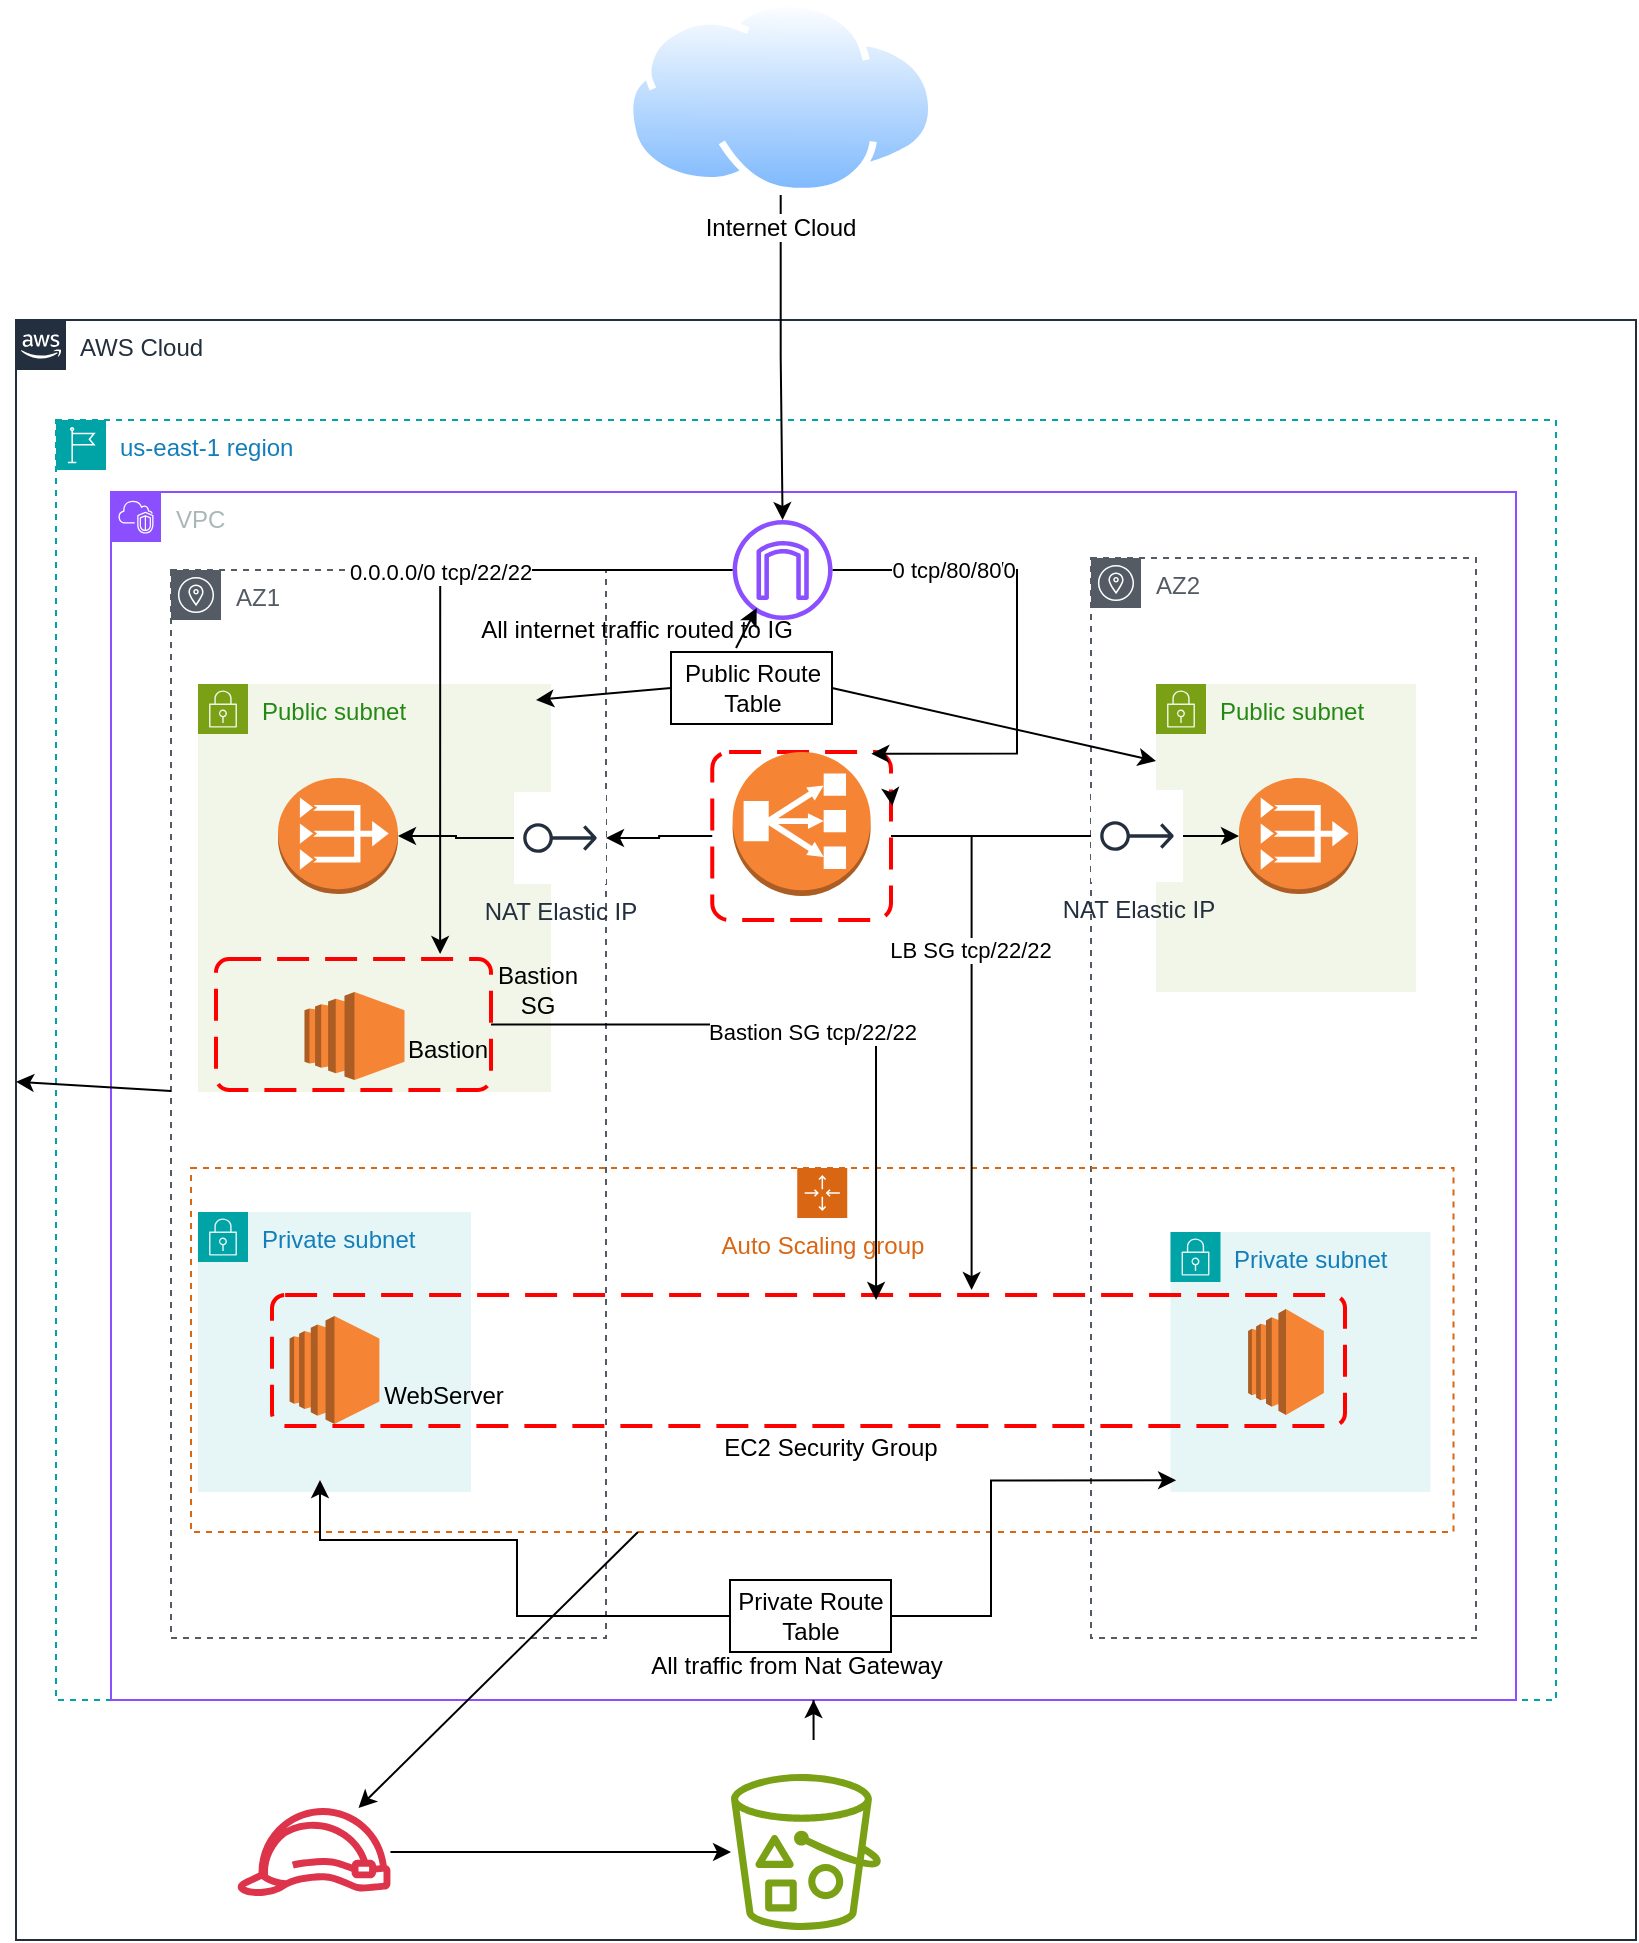 <mxfile version="24.6.4" type="device">
  <diagram id="Ht1M8jgEwFfnCIfOTk4-" name="Page-1">
    <mxGraphModel dx="954" dy="1444" grid="1" gridSize="10" guides="1" tooltips="1" connect="1" arrows="1" fold="1" page="1" pageScale="1" pageWidth="1169" pageHeight="827" math="0" shadow="0">
      <root>
        <mxCell id="0" />
        <mxCell id="1" parent="0" />
        <mxCell id="UEzPUAAOIrF-is8g5C7q-74" value="AWS Cloud" style="points=[[0,0],[0.25,0],[0.5,0],[0.75,0],[1,0],[1,0.25],[1,0.5],[1,0.75],[1,1],[0.75,1],[0.5,1],[0.25,1],[0,1],[0,0.75],[0,0.5],[0,0.25]];outlineConnect=0;gradientColor=none;html=1;whiteSpace=wrap;fontSize=12;fontStyle=0;shape=mxgraph.aws4.group;grIcon=mxgraph.aws4.group_aws_cloud_alt;strokeColor=#232F3E;fillColor=none;verticalAlign=top;align=left;spacingLeft=30;fontColor=#232F3E;dashed=0;labelBackgroundColor=#ffffff;container=1;pointerEvents=0;collapsible=0;recursiveResize=0;" parent="1" vertex="1">
          <mxGeometry x="30" y="-10" width="810" height="810" as="geometry" />
        </mxCell>
        <mxCell id="4zRke8CRrw9mpxlsunHC-11" value="us-east-1 region" style="points=[[0,0],[0.25,0],[0.5,0],[0.75,0],[1,0],[1,0.25],[1,0.5],[1,0.75],[1,1],[0.75,1],[0.5,1],[0.25,1],[0,1],[0,0.75],[0,0.5],[0,0.25]];outlineConnect=0;gradientColor=none;html=1;whiteSpace=wrap;fontSize=12;fontStyle=0;container=1;pointerEvents=0;collapsible=0;recursiveResize=0;shape=mxgraph.aws4.group;grIcon=mxgraph.aws4.group_region;strokeColor=#00A4A6;fillColor=none;verticalAlign=top;align=left;spacingLeft=30;fontColor=#147EBA;dashed=1;" vertex="1" parent="UEzPUAAOIrF-is8g5C7q-74">
          <mxGeometry x="20" y="50" width="750" height="640" as="geometry" />
        </mxCell>
        <mxCell id="4zRke8CRrw9mpxlsunHC-9" value="VPC" style="points=[[0,0],[0.25,0],[0.5,0],[0.75,0],[1,0],[1,0.25],[1,0.5],[1,0.75],[1,1],[0.75,1],[0.5,1],[0.25,1],[0,1],[0,0.75],[0,0.5],[0,0.25]];outlineConnect=0;gradientColor=none;html=1;whiteSpace=wrap;fontSize=12;fontStyle=0;container=1;pointerEvents=0;collapsible=0;recursiveResize=0;shape=mxgraph.aws4.group;grIcon=mxgraph.aws4.group_vpc2;strokeColor=#8C4FFF;fillColor=none;verticalAlign=top;align=left;spacingLeft=30;fontColor=#AAB7B8;dashed=0;" vertex="1" parent="4zRke8CRrw9mpxlsunHC-11">
          <mxGeometry x="27.5" y="36" width="702.5" height="604" as="geometry" />
        </mxCell>
        <mxCell id="4zRke8CRrw9mpxlsunHC-21" value="AZ1" style="sketch=0;outlineConnect=0;gradientColor=none;html=1;whiteSpace=wrap;fontSize=12;fontStyle=0;shape=mxgraph.aws4.group;grIcon=mxgraph.aws4.group_availability_zone;strokeColor=#545B64;fillColor=none;verticalAlign=top;align=left;spacingLeft=30;fontColor=#545B64;dashed=1;" vertex="1" parent="4zRke8CRrw9mpxlsunHC-9">
          <mxGeometry x="30" y="39" width="217.5" height="534" as="geometry" />
        </mxCell>
        <mxCell id="4zRke8CRrw9mpxlsunHC-26" value="Private subnet" style="points=[[0,0],[0.25,0],[0.5,0],[0.75,0],[1,0],[1,0.25],[1,0.5],[1,0.75],[1,1],[0.75,1],[0.5,1],[0.25,1],[0,1],[0,0.75],[0,0.5],[0,0.25]];outlineConnect=0;gradientColor=none;html=1;whiteSpace=wrap;fontSize=12;fontStyle=0;container=1;pointerEvents=0;collapsible=0;recursiveResize=0;shape=mxgraph.aws4.group;grIcon=mxgraph.aws4.group_security_group;grStroke=0;strokeColor=#00A4A6;fillColor=#E6F6F7;verticalAlign=top;align=left;spacingLeft=30;fontColor=#147EBA;dashed=0;" vertex="1" parent="4zRke8CRrw9mpxlsunHC-9">
          <mxGeometry x="43.5" y="360" width="136.5" height="140" as="geometry" />
        </mxCell>
        <mxCell id="4zRke8CRrw9mpxlsunHC-98" value="" style="rounded=1;arcSize=10;dashed=1;strokeColor=#ff0000;fillColor=none;gradientColor=none;dashPattern=8 4;strokeWidth=2;" vertex="1" parent="4zRke8CRrw9mpxlsunHC-9">
          <mxGeometry x="300.63" y="130" width="89.37" height="84" as="geometry" />
        </mxCell>
        <mxCell id="4zRke8CRrw9mpxlsunHC-22" value="AZ2" style="sketch=0;outlineConnect=0;gradientColor=none;html=1;whiteSpace=wrap;fontSize=12;fontStyle=0;shape=mxgraph.aws4.group;grIcon=mxgraph.aws4.group_availability_zone;strokeColor=#545B64;fillColor=none;verticalAlign=top;align=left;spacingLeft=30;fontColor=#545B64;dashed=1;" vertex="1" parent="4zRke8CRrw9mpxlsunHC-9">
          <mxGeometry x="490" y="33" width="192.5" height="540" as="geometry" />
        </mxCell>
        <mxCell id="4zRke8CRrw9mpxlsunHC-27" value="Public subnet" style="points=[[0,0],[0.25,0],[0.5,0],[0.75,0],[1,0],[1,0.25],[1,0.5],[1,0.75],[1,1],[0.75,1],[0.5,1],[0.25,1],[0,1],[0,0.75],[0,0.5],[0,0.25]];outlineConnect=0;gradientColor=none;html=1;whiteSpace=wrap;fontSize=12;fontStyle=0;container=1;pointerEvents=0;collapsible=0;recursiveResize=0;shape=mxgraph.aws4.group;grIcon=mxgraph.aws4.group_security_group;grStroke=0;strokeColor=#7AA116;fillColor=#F2F6E8;verticalAlign=top;align=left;spacingLeft=30;fontColor=#248814;dashed=0;" vertex="1" parent="4zRke8CRrw9mpxlsunHC-9">
          <mxGeometry x="43.5" y="96" width="176.5" height="204" as="geometry" />
        </mxCell>
        <mxCell id="4zRke8CRrw9mpxlsunHC-36" value="" style="outlineConnect=0;dashed=0;verticalLabelPosition=bottom;verticalAlign=top;align=center;html=1;shape=mxgraph.aws3.vpc_nat_gateway;fillColor=#F58536;gradientColor=none;" vertex="1" parent="4zRke8CRrw9mpxlsunHC-27">
          <mxGeometry x="40" y="47" width="60" height="58" as="geometry" />
        </mxCell>
        <mxCell id="4zRke8CRrw9mpxlsunHC-91" value="Bastion SG" style="text;html=1;align=center;verticalAlign=middle;whiteSpace=wrap;rounded=0;" vertex="1" parent="4zRke8CRrw9mpxlsunHC-27">
          <mxGeometry x="140" y="138" width="60" height="30" as="geometry" />
        </mxCell>
        <mxCell id="4zRke8CRrw9mpxlsunHC-38" value="" style="outlineConnect=0;dashed=0;verticalLabelPosition=bottom;verticalAlign=top;align=center;html=1;shape=mxgraph.aws3.ec2;fillColor=#F58534;gradientColor=none;" vertex="1" parent="4zRke8CRrw9mpxlsunHC-9">
          <mxGeometry x="89.31" y="412" width="44.88" height="54" as="geometry" />
        </mxCell>
        <mxCell id="4zRke8CRrw9mpxlsunHC-32" value="Public subnet" style="points=[[0,0],[0.25,0],[0.5,0],[0.75,0],[1,0],[1,0.25],[1,0.5],[1,0.75],[1,1],[0.75,1],[0.5,1],[0.25,1],[0,1],[0,0.75],[0,0.5],[0,0.25]];outlineConnect=0;gradientColor=none;html=1;whiteSpace=wrap;fontSize=12;fontStyle=0;container=1;pointerEvents=0;collapsible=0;recursiveResize=0;shape=mxgraph.aws4.group;grIcon=mxgraph.aws4.group_security_group;grStroke=0;strokeColor=#7AA116;fillColor=#F2F6E8;verticalAlign=top;align=left;spacingLeft=30;fontColor=#248814;dashed=0;" vertex="1" parent="4zRke8CRrw9mpxlsunHC-9">
          <mxGeometry x="522.5" y="96" width="130" height="154" as="geometry" />
        </mxCell>
        <mxCell id="4zRke8CRrw9mpxlsunHC-37" value="" style="outlineConnect=0;dashed=0;verticalLabelPosition=bottom;verticalAlign=top;align=center;html=1;shape=mxgraph.aws3.vpc_nat_gateway;fillColor=#F58536;gradientColor=none;" vertex="1" parent="4zRke8CRrw9mpxlsunHC-32">
          <mxGeometry x="41.5" y="47" width="59.5" height="58" as="geometry" />
        </mxCell>
        <mxCell id="4zRke8CRrw9mpxlsunHC-29" value="Private subnet" style="points=[[0,0],[0.25,0],[0.5,0],[0.75,0],[1,0],[1,0.25],[1,0.5],[1,0.75],[1,1],[0.75,1],[0.5,1],[0.25,1],[0,1],[0,0.75],[0,0.5],[0,0.25]];outlineConnect=0;gradientColor=none;html=1;whiteSpace=wrap;fontSize=12;fontStyle=0;container=1;pointerEvents=0;collapsible=0;recursiveResize=0;shape=mxgraph.aws4.group;grIcon=mxgraph.aws4.group_security_group;grStroke=0;strokeColor=#00A4A6;fillColor=#E6F6F7;verticalAlign=top;align=left;spacingLeft=30;fontColor=#147EBA;dashed=0;" vertex="1" parent="4zRke8CRrw9mpxlsunHC-9">
          <mxGeometry x="529.75" y="370" width="130" height="130" as="geometry" />
        </mxCell>
        <mxCell id="4zRke8CRrw9mpxlsunHC-39" value="" style="outlineConnect=0;dashed=0;verticalLabelPosition=bottom;verticalAlign=top;align=center;html=1;shape=mxgraph.aws3.ec2;fillColor=#F58534;gradientColor=none;" vertex="1" parent="4zRke8CRrw9mpxlsunHC-29">
          <mxGeometry x="38.81" y="38.5" width="37.88" height="53" as="geometry" />
        </mxCell>
        <mxCell id="4zRke8CRrw9mpxlsunHC-35" value="" style="sketch=0;outlineConnect=0;fontColor=#232F3E;gradientColor=none;fillColor=#8C4FFF;strokeColor=none;dashed=0;verticalLabelPosition=bottom;verticalAlign=top;align=center;html=1;fontSize=12;fontStyle=0;aspect=fixed;pointerEvents=1;shape=mxgraph.aws4.internet_gateway;" vertex="1" parent="4zRke8CRrw9mpxlsunHC-9">
          <mxGeometry x="310.82" y="14" width="50" height="50" as="geometry" />
        </mxCell>
        <mxCell id="4zRke8CRrw9mpxlsunHC-78" value="Auto Scaling group" style="points=[[0,0],[0.25,0],[0.5,0],[0.75,0],[1,0],[1,0.25],[1,0.5],[1,0.75],[1,1],[0.75,1],[0.5,1],[0.25,1],[0,1],[0,0.75],[0,0.5],[0,0.25]];outlineConnect=0;gradientColor=none;html=1;whiteSpace=wrap;fontSize=12;fontStyle=0;container=1;pointerEvents=0;collapsible=0;recursiveResize=0;shape=mxgraph.aws4.groupCenter;grIcon=mxgraph.aws4.group_auto_scaling_group;grStroke=1;strokeColor=#D86613;fillColor=none;verticalAlign=top;align=center;fontColor=#D86613;dashed=1;spacingTop=25;" vertex="1" parent="4zRke8CRrw9mpxlsunHC-9">
          <mxGeometry x="40" y="338" width="631.25" height="182" as="geometry" />
        </mxCell>
        <mxCell id="4zRke8CRrw9mpxlsunHC-82" value="EC2 Security Group" style="text;html=1;align=center;verticalAlign=middle;whiteSpace=wrap;rounded=0;" vertex="1" parent="4zRke8CRrw9mpxlsunHC-78">
          <mxGeometry x="248.5" y="125" width="142.5" height="30" as="geometry" />
        </mxCell>
        <mxCell id="4zRke8CRrw9mpxlsunHC-89" value="WebServer" style="text;html=1;align=center;verticalAlign=middle;whiteSpace=wrap;rounded=0;" vertex="1" parent="4zRke8CRrw9mpxlsunHC-78">
          <mxGeometry x="96.5" y="99" width="60" height="30" as="geometry" />
        </mxCell>
        <mxCell id="4zRke8CRrw9mpxlsunHC-80" value="" style="rounded=1;arcSize=10;dashed=1;strokeColor=#ff0000;fillColor=none;gradientColor=none;dashPattern=8 4;strokeWidth=2;" vertex="1" parent="4zRke8CRrw9mpxlsunHC-78">
          <mxGeometry x="40.5" y="63.5" width="536.5" height="65.5" as="geometry" />
        </mxCell>
        <mxCell id="4zRke8CRrw9mpxlsunHC-87" value="" style="outlineConnect=0;dashed=0;verticalLabelPosition=bottom;verticalAlign=top;align=center;html=1;shape=mxgraph.aws3.ec2;fillColor=#F58534;gradientColor=none;" vertex="1" parent="4zRke8CRrw9mpxlsunHC-9">
          <mxGeometry x="96.75" y="250" width="50" height="44" as="geometry" />
        </mxCell>
        <mxCell id="4zRke8CRrw9mpxlsunHC-88" value="Bastion" style="text;html=1;align=center;verticalAlign=middle;whiteSpace=wrap;rounded=0;" vertex="1" parent="4zRke8CRrw9mpxlsunHC-9">
          <mxGeometry x="138.5" y="264" width="60" height="30" as="geometry" />
        </mxCell>
        <mxCell id="4zRke8CRrw9mpxlsunHC-90" value="" style="rounded=1;arcSize=10;dashed=1;strokeColor=#ff0000;fillColor=none;gradientColor=none;dashPattern=8 4;strokeWidth=2;" vertex="1" parent="4zRke8CRrw9mpxlsunHC-9">
          <mxGeometry x="52.5" y="233.5" width="137.5" height="65.5" as="geometry" />
        </mxCell>
        <mxCell id="4zRke8CRrw9mpxlsunHC-95" style="edgeStyle=orthogonalEdgeStyle;rounded=0;orthogonalLoop=1;jettySize=auto;html=1;exitX=1;exitY=0.5;exitDx=0;exitDy=0;entryX=0.563;entryY=0.038;entryDx=0;entryDy=0;entryPerimeter=0;" edge="1" parent="4zRke8CRrw9mpxlsunHC-9" source="4zRke8CRrw9mpxlsunHC-90" target="4zRke8CRrw9mpxlsunHC-80">
          <mxGeometry relative="1" as="geometry" />
        </mxCell>
        <mxCell id="4zRke8CRrw9mpxlsunHC-96" value="Bastion SG tcp/22/22" style="edgeLabel;html=1;align=center;verticalAlign=middle;resizable=0;points=[];" vertex="1" connectable="0" parent="4zRke8CRrw9mpxlsunHC-95">
          <mxGeometry x="-0.034" y="-3" relative="1" as="geometry">
            <mxPoint x="1" as="offset" />
          </mxGeometry>
        </mxCell>
        <mxCell id="4zRke8CRrw9mpxlsunHC-108" style="edgeStyle=orthogonalEdgeStyle;rounded=0;orthogonalLoop=1;jettySize=auto;html=1;exitX=0;exitY=0.5;exitDx=0;exitDy=0;" edge="1" parent="4zRke8CRrw9mpxlsunHC-9" source="4zRke8CRrw9mpxlsunHC-74" target="4zRke8CRrw9mpxlsunHC-36">
          <mxGeometry relative="1" as="geometry" />
        </mxCell>
        <mxCell id="4zRke8CRrw9mpxlsunHC-101" style="edgeStyle=orthogonalEdgeStyle;rounded=0;orthogonalLoop=1;jettySize=auto;html=1;exitX=1;exitY=0.5;exitDx=0;exitDy=0;entryX=0.652;entryY=-0.038;entryDx=0;entryDy=0;entryPerimeter=0;" edge="1" parent="4zRke8CRrw9mpxlsunHC-9" source="4zRke8CRrw9mpxlsunHC-98" target="4zRke8CRrw9mpxlsunHC-80">
          <mxGeometry relative="1" as="geometry" />
        </mxCell>
        <mxCell id="4zRke8CRrw9mpxlsunHC-102" value="LB SG tcp/22/22" style="edgeLabel;html=1;align=center;verticalAlign=middle;resizable=0;points=[];" vertex="1" connectable="0" parent="4zRke8CRrw9mpxlsunHC-101">
          <mxGeometry x="-0.272" y="-1" relative="1" as="geometry">
            <mxPoint as="offset" />
          </mxGeometry>
        </mxCell>
        <mxCell id="4zRke8CRrw9mpxlsunHC-104" style="edgeStyle=orthogonalEdgeStyle;rounded=0;orthogonalLoop=1;jettySize=auto;html=1;exitX=1;exitY=0.25;exitDx=0;exitDy=0;entryX=1.008;entryY=0.32;entryDx=0;entryDy=0;entryPerimeter=0;" edge="1" parent="4zRke8CRrw9mpxlsunHC-9" source="4zRke8CRrw9mpxlsunHC-98" target="4zRke8CRrw9mpxlsunHC-98">
          <mxGeometry relative="1" as="geometry" />
        </mxCell>
        <mxCell id="4zRke8CRrw9mpxlsunHC-109" style="edgeStyle=orthogonalEdgeStyle;rounded=0;orthogonalLoop=1;jettySize=auto;html=1;entryX=0;entryY=0.5;entryDx=0;entryDy=0;entryPerimeter=0;" edge="1" parent="4zRke8CRrw9mpxlsunHC-9" source="4zRke8CRrw9mpxlsunHC-98" target="4zRke8CRrw9mpxlsunHC-37">
          <mxGeometry relative="1" as="geometry" />
        </mxCell>
        <mxCell id="4zRke8CRrw9mpxlsunHC-97" value="" style="outlineConnect=0;dashed=0;verticalLabelPosition=bottom;verticalAlign=top;align=center;html=1;shape=mxgraph.aws3.classic_load_balancer;fillColor=#F58534;gradientColor=none;" vertex="1" parent="4zRke8CRrw9mpxlsunHC-9">
          <mxGeometry x="310.82" y="130" width="69" height="72" as="geometry" />
        </mxCell>
        <mxCell id="4zRke8CRrw9mpxlsunHC-110" value="" style="edgeStyle=orthogonalEdgeStyle;rounded=0;orthogonalLoop=1;jettySize=auto;html=1;exitX=0;exitY=0.5;exitDx=0;exitDy=0;" edge="1" parent="4zRke8CRrw9mpxlsunHC-9" source="4zRke8CRrw9mpxlsunHC-98" target="4zRke8CRrw9mpxlsunHC-74">
          <mxGeometry relative="1" as="geometry">
            <mxPoint x="378.5" y="248" as="sourcePoint" />
            <mxPoint x="221.5" y="248" as="targetPoint" />
          </mxGeometry>
        </mxCell>
        <mxCell id="4zRke8CRrw9mpxlsunHC-74" value="NAT Elastic IP" style="sketch=0;outlineConnect=0;fontColor=#232F3E;gradientColor=none;strokeColor=#232F3E;fillColor=#ffffff;dashed=0;verticalLabelPosition=bottom;verticalAlign=top;align=center;html=1;fontSize=12;fontStyle=0;aspect=fixed;shape=mxgraph.aws4.resourceIcon;resIcon=mxgraph.aws4.elastic_ip_address;" vertex="1" parent="4zRke8CRrw9mpxlsunHC-9">
          <mxGeometry x="201.5" y="150" width="46" height="46" as="geometry" />
        </mxCell>
        <mxCell id="4zRke8CRrw9mpxlsunHC-111" value="NAT Elastic IP" style="sketch=0;outlineConnect=0;fontColor=#232F3E;gradientColor=none;strokeColor=#232F3E;fillColor=#ffffff;dashed=0;verticalLabelPosition=bottom;verticalAlign=top;align=center;html=1;fontSize=12;fontStyle=0;aspect=fixed;shape=mxgraph.aws4.resourceIcon;resIcon=mxgraph.aws4.elastic_ip_address;" vertex="1" parent="4zRke8CRrw9mpxlsunHC-9">
          <mxGeometry x="490" y="149" width="46" height="46" as="geometry" />
        </mxCell>
        <mxCell id="4zRke8CRrw9mpxlsunHC-134" value="Public Route Table" style="whiteSpace=wrap;html=1;align=center;" vertex="1" parent="4zRke8CRrw9mpxlsunHC-9">
          <mxGeometry x="280" y="80" width="80.5" height="36" as="geometry" />
        </mxCell>
        <mxCell id="4zRke8CRrw9mpxlsunHC-92" style="edgeStyle=orthogonalEdgeStyle;rounded=0;orthogonalLoop=1;jettySize=auto;html=1;entryX=0.815;entryY=-0.038;entryDx=0;entryDy=0;entryPerimeter=0;" edge="1" parent="4zRke8CRrw9mpxlsunHC-9" source="4zRke8CRrw9mpxlsunHC-35" target="4zRke8CRrw9mpxlsunHC-90">
          <mxGeometry relative="1" as="geometry" />
        </mxCell>
        <mxCell id="4zRke8CRrw9mpxlsunHC-93" value="0.0.0.0/0 tcp/22/22" style="edgeLabel;html=1;align=center;verticalAlign=middle;resizable=0;points=[];" vertex="1" connectable="0" parent="4zRke8CRrw9mpxlsunHC-92">
          <mxGeometry x="-0.131" relative="1" as="geometry">
            <mxPoint as="offset" />
          </mxGeometry>
        </mxCell>
        <mxCell id="4zRke8CRrw9mpxlsunHC-105" style="edgeStyle=orthogonalEdgeStyle;rounded=0;orthogonalLoop=1;jettySize=auto;html=1;entryX=0.89;entryY=0.01;entryDx=0;entryDy=0;entryPerimeter=0;" edge="1" parent="4zRke8CRrw9mpxlsunHC-9" source="4zRke8CRrw9mpxlsunHC-35" target="4zRke8CRrw9mpxlsunHC-98">
          <mxGeometry relative="1" as="geometry">
            <Array as="points">
              <mxPoint x="453" y="39" />
              <mxPoint x="453" y="131" />
            </Array>
          </mxGeometry>
        </mxCell>
        <mxCell id="4zRke8CRrw9mpxlsunHC-106" value="0.0.0.0/0" style="edgeLabel;html=1;align=center;verticalAlign=middle;resizable=0;points=[];" vertex="1" connectable="0" parent="4zRke8CRrw9mpxlsunHC-105">
          <mxGeometry x="-0.458" relative="1" as="geometry">
            <mxPoint as="offset" />
          </mxGeometry>
        </mxCell>
        <mxCell id="4zRke8CRrw9mpxlsunHC-107" value="0 tcp/80/80" style="edgeLabel;html=1;align=center;verticalAlign=middle;resizable=0;points=[];" vertex="1" connectable="0" parent="4zRke8CRrw9mpxlsunHC-105">
          <mxGeometry x="-0.559" relative="1" as="geometry">
            <mxPoint as="offset" />
          </mxGeometry>
        </mxCell>
        <mxCell id="4zRke8CRrw9mpxlsunHC-136" value="" style="endArrow=classic;html=1;rounded=0;exitX=0.404;exitY=0.111;exitDx=0;exitDy=0;exitPerimeter=0;" edge="1" parent="4zRke8CRrw9mpxlsunHC-9">
          <mxGeometry width="50" height="50" relative="1" as="geometry">
            <mxPoint x="312.522" y="77.996" as="sourcePoint" />
            <mxPoint x="322.876" y="57.999" as="targetPoint" />
          </mxGeometry>
        </mxCell>
        <mxCell id="4zRke8CRrw9mpxlsunHC-139" value="" style="endArrow=classic;html=1;rounded=0;exitX=1;exitY=0.5;exitDx=0;exitDy=0;entryX=0;entryY=0.25;entryDx=0;entryDy=0;" edge="1" parent="4zRke8CRrw9mpxlsunHC-9" source="4zRke8CRrw9mpxlsunHC-134" target="4zRke8CRrw9mpxlsunHC-32">
          <mxGeometry width="50" height="50" relative="1" as="geometry">
            <mxPoint x="652.5" y="344" as="sourcePoint" />
            <mxPoint x="702.5" y="294" as="targetPoint" />
          </mxGeometry>
        </mxCell>
        <mxCell id="4zRke8CRrw9mpxlsunHC-149" style="edgeStyle=orthogonalEdgeStyle;rounded=0;orthogonalLoop=1;jettySize=auto;html=1;exitX=0;exitY=0.5;exitDx=0;exitDy=0;" edge="1" parent="4zRke8CRrw9mpxlsunHC-9" source="4zRke8CRrw9mpxlsunHC-141">
          <mxGeometry relative="1" as="geometry">
            <mxPoint x="104.5" y="494" as="targetPoint" />
            <Array as="points">
              <mxPoint x="203" y="562" />
              <mxPoint x="203" y="524" />
              <mxPoint x="105" y="524" />
            </Array>
          </mxGeometry>
        </mxCell>
        <mxCell id="4zRke8CRrw9mpxlsunHC-141" value="Private Route Table" style="whiteSpace=wrap;html=1;align=center;" vertex="1" parent="4zRke8CRrw9mpxlsunHC-9">
          <mxGeometry x="309.5" y="544" width="80.5" height="36" as="geometry" />
        </mxCell>
        <mxCell id="4zRke8CRrw9mpxlsunHC-142" style="edgeStyle=orthogonalEdgeStyle;rounded=0;orthogonalLoop=1;jettySize=auto;html=1;entryX=0.221;entryY=0.854;entryDx=0;entryDy=0;entryPerimeter=0;" edge="1" parent="4zRke8CRrw9mpxlsunHC-9" source="4zRke8CRrw9mpxlsunHC-141" target="4zRke8CRrw9mpxlsunHC-22">
          <mxGeometry relative="1" as="geometry" />
        </mxCell>
        <mxCell id="4zRke8CRrw9mpxlsunHC-151" value="All internet traffic routed to IG" style="text;html=1;align=center;verticalAlign=middle;resizable=0;points=[];autosize=1;strokeColor=none;fillColor=none;" vertex="1" parent="4zRke8CRrw9mpxlsunHC-9">
          <mxGeometry x="172.5" y="54" width="180" height="30" as="geometry" />
        </mxCell>
        <mxCell id="4zRke8CRrw9mpxlsunHC-19" style="edgeStyle=orthogonalEdgeStyle;rounded=0;orthogonalLoop=1;jettySize=auto;html=1;exitX=0.5;exitY=1;exitDx=0;exitDy=0;" edge="1" parent="4zRke8CRrw9mpxlsunHC-11" source="4zRke8CRrw9mpxlsunHC-9" target="4zRke8CRrw9mpxlsunHC-9">
          <mxGeometry relative="1" as="geometry" />
        </mxCell>
        <mxCell id="4zRke8CRrw9mpxlsunHC-154" value="" style="sketch=0;outlineConnect=0;fontColor=#232F3E;gradientColor=none;fillColor=#7AA116;strokeColor=none;dashed=0;verticalLabelPosition=bottom;verticalAlign=top;align=center;html=1;fontSize=12;fontStyle=0;aspect=fixed;pointerEvents=1;shape=mxgraph.aws4.bucket_with_objects;" vertex="1" parent="UEzPUAAOIrF-is8g5C7q-74">
          <mxGeometry x="357.5" y="727" width="75" height="78" as="geometry" />
        </mxCell>
        <mxCell id="4zRke8CRrw9mpxlsunHC-155" value="" style="endArrow=classic;html=1;rounded=0;" edge="1" parent="UEzPUAAOIrF-is8g5C7q-74" source="4zRke8CRrw9mpxlsunHC-21" target="UEzPUAAOIrF-is8g5C7q-74">
          <mxGeometry width="50" height="50" relative="1" as="geometry">
            <mxPoint x="40" y="790" as="sourcePoint" />
            <mxPoint x="90" y="740" as="targetPoint" />
          </mxGeometry>
        </mxCell>
        <mxCell id="4zRke8CRrw9mpxlsunHC-158" style="edgeStyle=orthogonalEdgeStyle;rounded=0;orthogonalLoop=1;jettySize=auto;html=1;" edge="1" parent="UEzPUAAOIrF-is8g5C7q-74" source="4zRke8CRrw9mpxlsunHC-156" target="4zRke8CRrw9mpxlsunHC-154">
          <mxGeometry relative="1" as="geometry" />
        </mxCell>
        <mxCell id="4zRke8CRrw9mpxlsunHC-156" value="" style="sketch=0;outlineConnect=0;fontColor=#232F3E;gradientColor=none;fillColor=#DD344C;strokeColor=none;dashed=0;verticalLabelPosition=bottom;verticalAlign=top;align=center;html=1;fontSize=12;fontStyle=0;aspect=fixed;pointerEvents=1;shape=mxgraph.aws4.role;" vertex="1" parent="UEzPUAAOIrF-is8g5C7q-74">
          <mxGeometry x="110" y="744" width="78" height="44" as="geometry" />
        </mxCell>
        <mxCell id="4zRke8CRrw9mpxlsunHC-157" value="" style="endArrow=classic;html=1;rounded=0;" edge="1" parent="UEzPUAAOIrF-is8g5C7q-74" source="4zRke8CRrw9mpxlsunHC-78" target="4zRke8CRrw9mpxlsunHC-156">
          <mxGeometry width="50" height="50" relative="1" as="geometry">
            <mxPoint x="-10" y="760" as="sourcePoint" />
            <mxPoint x="40" y="710" as="targetPoint" />
          </mxGeometry>
        </mxCell>
        <mxCell id="4zRke8CRrw9mpxlsunHC-77" style="edgeStyle=orthogonalEdgeStyle;rounded=0;orthogonalLoop=1;jettySize=auto;html=1;" edge="1" parent="1" source="4zRke8CRrw9mpxlsunHC-76" target="4zRke8CRrw9mpxlsunHC-35">
          <mxGeometry relative="1" as="geometry" />
        </mxCell>
        <mxCell id="4zRke8CRrw9mpxlsunHC-76" value="Internet Cloud" style="image;aspect=fixed;perimeter=ellipsePerimeter;html=1;align=center;shadow=0;dashed=0;spacingTop=3;image=img/lib/active_directory/internet_cloud.svg;" vertex="1" parent="1">
          <mxGeometry x="335" y="-170" width="154.69" height="97.45" as="geometry" />
        </mxCell>
        <mxCell id="4zRke8CRrw9mpxlsunHC-140" value="" style="endArrow=classic;html=1;rounded=0;exitX=0;exitY=0.5;exitDx=0;exitDy=0;" edge="1" parent="1" source="4zRke8CRrw9mpxlsunHC-134">
          <mxGeometry width="50" height="50" relative="1" as="geometry">
            <mxPoint x="730" y="420" as="sourcePoint" />
            <mxPoint x="290" y="180" as="targetPoint" />
          </mxGeometry>
        </mxCell>
        <mxCell id="4zRke8CRrw9mpxlsunHC-150" value="All traffic from Nat Gateway" style="text;html=1;align=center;verticalAlign=middle;resizable=0;points=[];autosize=1;strokeColor=none;fillColor=none;" vertex="1" parent="1">
          <mxGeometry x="335" y="648" width="170" height="30" as="geometry" />
        </mxCell>
      </root>
    </mxGraphModel>
  </diagram>
</mxfile>
